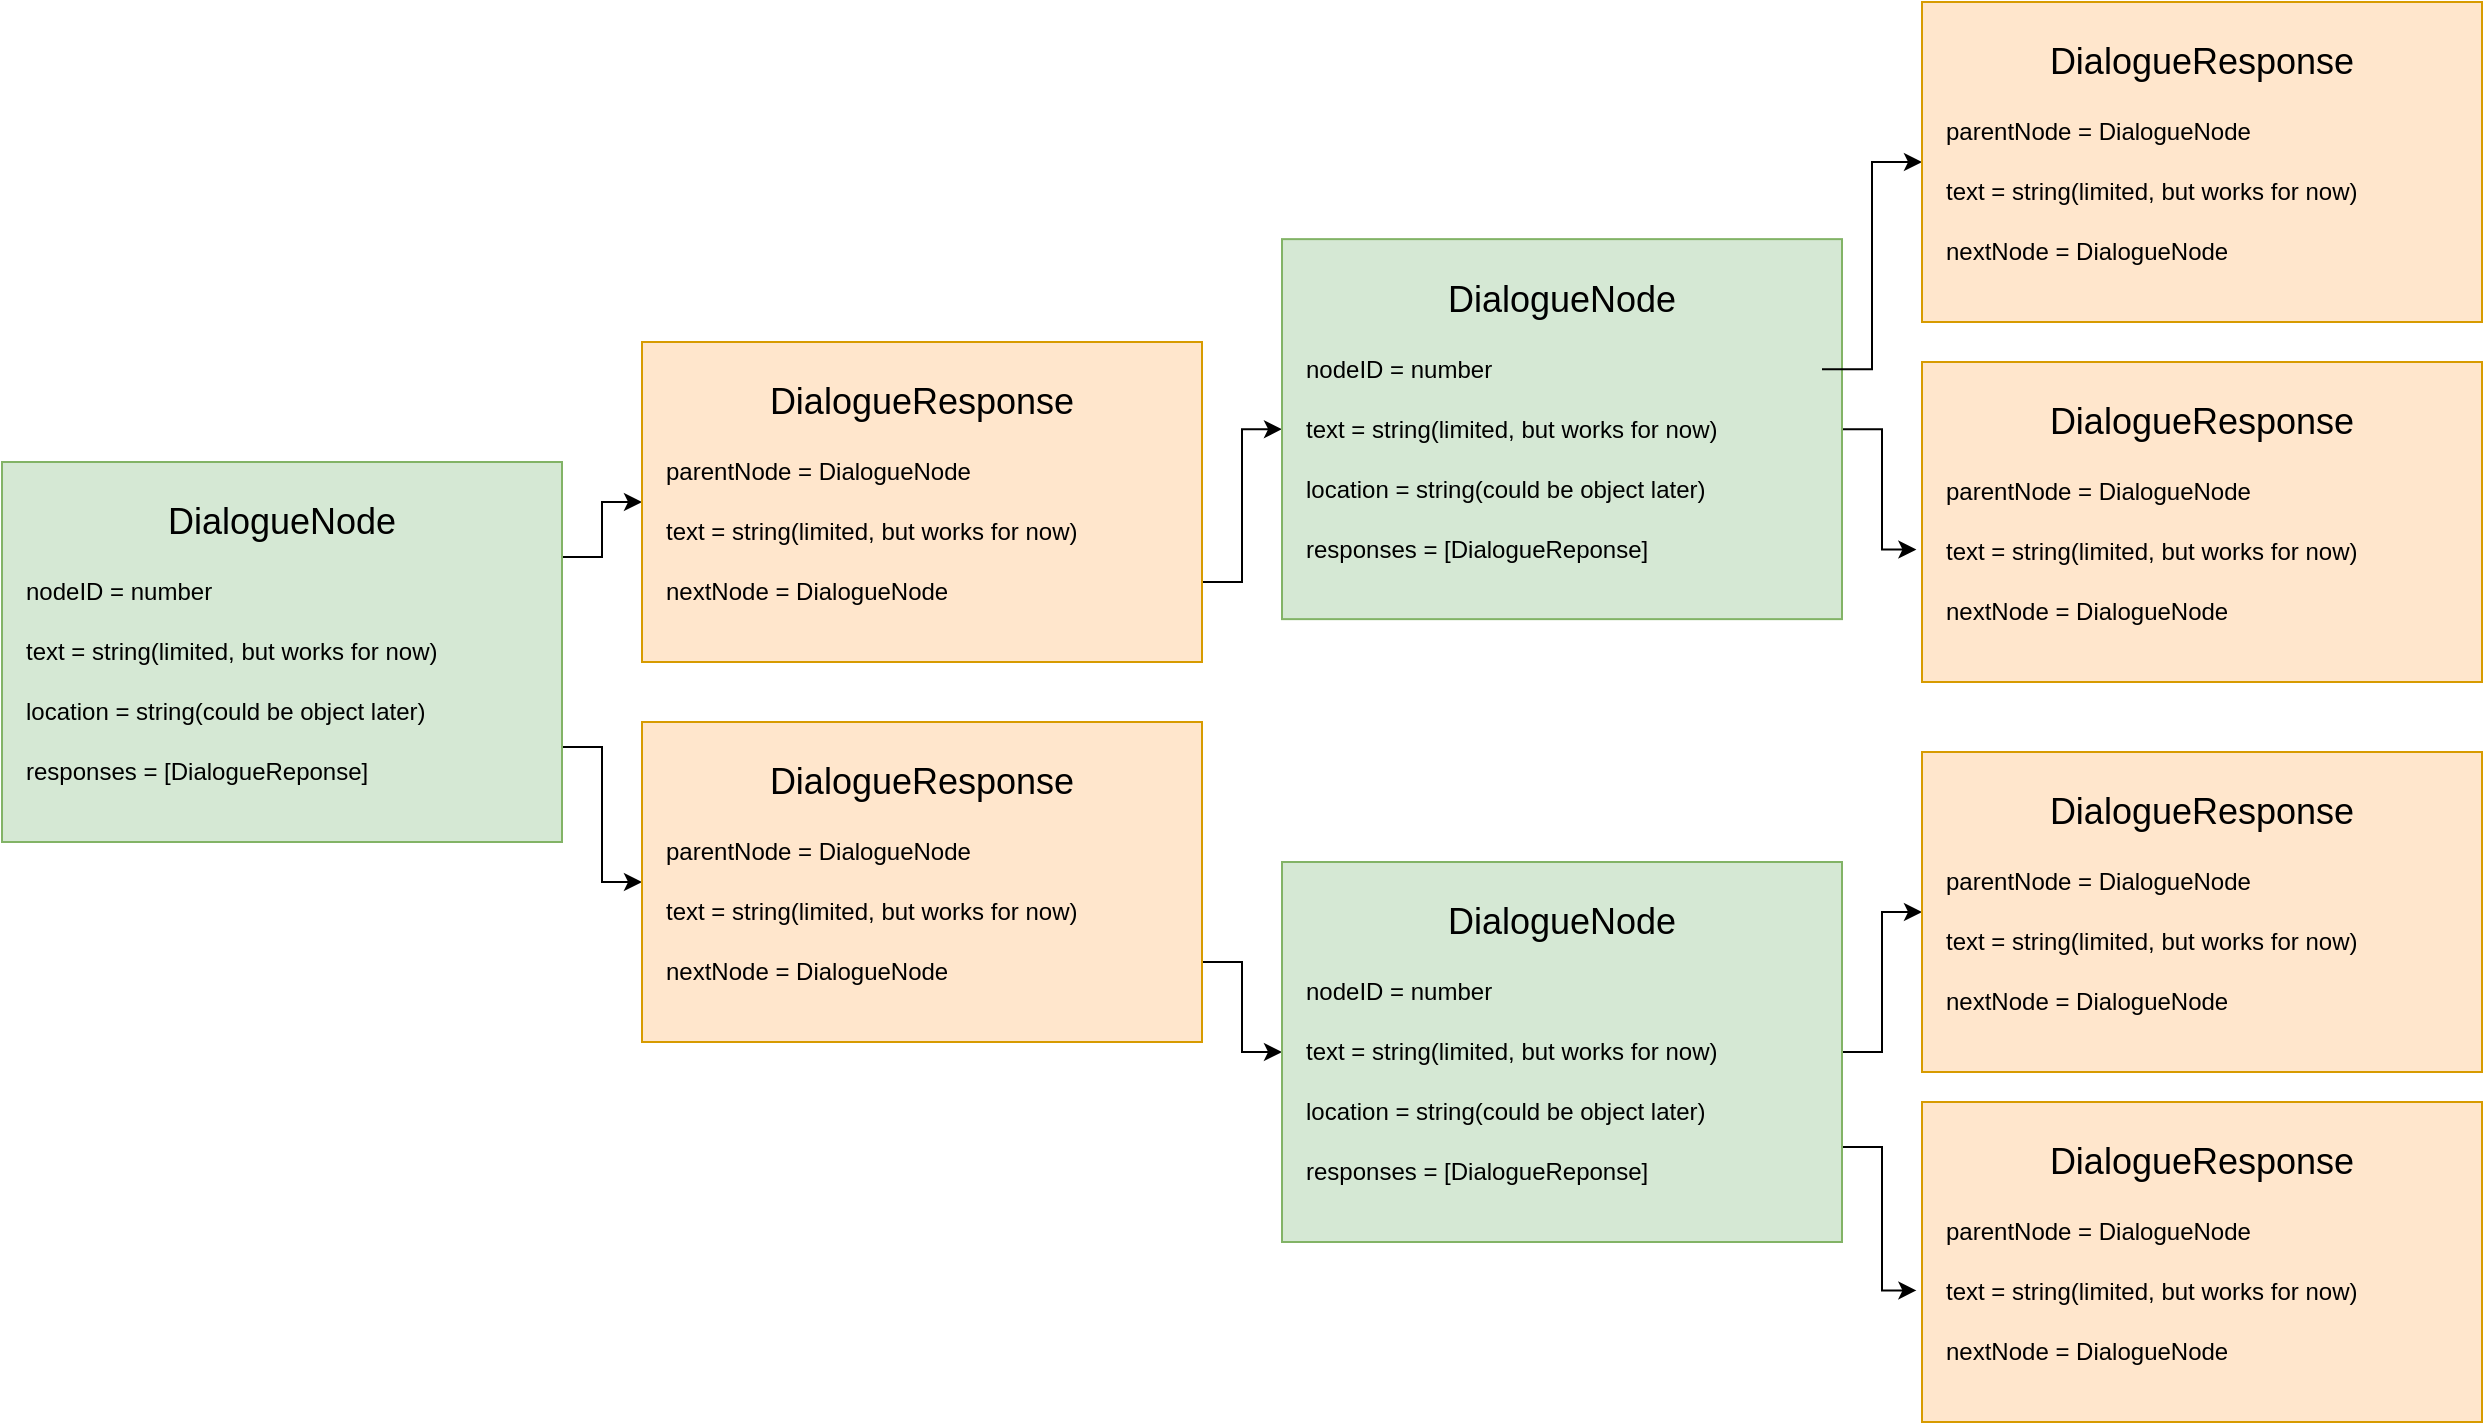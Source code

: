 <mxfile version="13.7.6" type="device"><diagram id="W5NQrxyGFf_FYRt17I2g" name="Page-1"><mxGraphModel dx="1483" dy="1883" grid="1" gridSize="10" guides="1" tooltips="1" connect="1" arrows="1" fold="1" page="1" pageScale="1" pageWidth="850" pageHeight="1100" math="0" shadow="0"><root><mxCell id="0"/><mxCell id="1" parent="0"/><mxCell id="4uCN1oNlQ4XJ1b0lsFM7-60" style="edgeStyle=orthogonalEdgeStyle;rounded=0;orthogonalLoop=1;jettySize=auto;html=1;exitX=1;exitY=0.25;exitDx=0;exitDy=0;" edge="1" parent="1" source="4uCN1oNlQ4XJ1b0lsFM7-1" target="4uCN1oNlQ4XJ1b0lsFM7-7"><mxGeometry relative="1" as="geometry"/></mxCell><mxCell id="4uCN1oNlQ4XJ1b0lsFM7-61" style="edgeStyle=orthogonalEdgeStyle;rounded=0;orthogonalLoop=1;jettySize=auto;html=1;exitX=1;exitY=0.75;exitDx=0;exitDy=0;entryX=0;entryY=0.5;entryDx=0;entryDy=0;" edge="1" parent="1" source="4uCN1oNlQ4XJ1b0lsFM7-1" target="4uCN1oNlQ4XJ1b0lsFM7-21"><mxGeometry relative="1" as="geometry"/></mxCell><mxCell id="4uCN1oNlQ4XJ1b0lsFM7-1" value="" style="rounded=0;whiteSpace=wrap;html=1;fillColor=#d5e8d4;strokeColor=#82b366;" vertex="1" parent="1"><mxGeometry x="40" y="80" width="280" height="190" as="geometry"/></mxCell><mxCell id="4uCN1oNlQ4XJ1b0lsFM7-2" value="&lt;font style=&quot;font-size: 18px&quot;&gt;DialogueNode&lt;/font&gt;" style="text;html=1;strokeColor=none;fillColor=none;align=center;verticalAlign=middle;whiteSpace=wrap;rounded=0;" vertex="1" parent="1"><mxGeometry x="50" y="90" width="260" height="40" as="geometry"/></mxCell><mxCell id="4uCN1oNlQ4XJ1b0lsFM7-3" value="nodeID = number" style="text;html=1;strokeColor=none;fillColor=none;align=left;verticalAlign=middle;whiteSpace=wrap;rounded=0;" vertex="1" parent="1"><mxGeometry x="50" y="130" width="260" height="30" as="geometry"/></mxCell><mxCell id="4uCN1oNlQ4XJ1b0lsFM7-4" value="text = string(limited, but works for now)" style="text;html=1;strokeColor=none;fillColor=none;align=left;verticalAlign=middle;whiteSpace=wrap;rounded=0;" vertex="1" parent="1"><mxGeometry x="50" y="160" width="260" height="30" as="geometry"/></mxCell><mxCell id="4uCN1oNlQ4XJ1b0lsFM7-5" value="location = string(could be object later)" style="text;html=1;strokeColor=none;fillColor=none;align=left;verticalAlign=middle;whiteSpace=wrap;rounded=0;" vertex="1" parent="1"><mxGeometry x="50" y="190" width="260" height="30" as="geometry"/></mxCell><mxCell id="4uCN1oNlQ4XJ1b0lsFM7-6" style="edgeStyle=orthogonalEdgeStyle;rounded=0;orthogonalLoop=1;jettySize=auto;html=1;exitX=0.5;exitY=1;exitDx=0;exitDy=0;" edge="1" parent="1" source="4uCN1oNlQ4XJ1b0lsFM7-1" target="4uCN1oNlQ4XJ1b0lsFM7-1"><mxGeometry relative="1" as="geometry"/></mxCell><mxCell id="4uCN1oNlQ4XJ1b0lsFM7-63" style="edgeStyle=orthogonalEdgeStyle;rounded=0;orthogonalLoop=1;jettySize=auto;html=1;exitX=1;exitY=0.75;exitDx=0;exitDy=0;entryX=0;entryY=0.5;entryDx=0;entryDy=0;" edge="1" parent="1" source="4uCN1oNlQ4XJ1b0lsFM7-7" target="4uCN1oNlQ4XJ1b0lsFM7-33"><mxGeometry relative="1" as="geometry"/></mxCell><mxCell id="4uCN1oNlQ4XJ1b0lsFM7-7" value="" style="rounded=0;whiteSpace=wrap;html=1;fillColor=#ffe6cc;strokeColor=#d79b00;" vertex="1" parent="1"><mxGeometry x="360" y="20" width="280" height="160" as="geometry"/></mxCell><mxCell id="4uCN1oNlQ4XJ1b0lsFM7-9" value="&lt;font style=&quot;font-size: 18px&quot;&gt;DialogueResponse&lt;/font&gt;" style="text;html=1;strokeColor=none;fillColor=none;align=center;verticalAlign=middle;whiteSpace=wrap;rounded=0;" vertex="1" parent="1"><mxGeometry x="370" y="30" width="260" height="40" as="geometry"/></mxCell><mxCell id="4uCN1oNlQ4XJ1b0lsFM7-11" value="parentNode = DialogueNode" style="text;html=1;strokeColor=none;fillColor=none;align=left;verticalAlign=middle;whiteSpace=wrap;rounded=0;" vertex="1" parent="1"><mxGeometry x="370" y="70" width="260" height="30" as="geometry"/></mxCell><mxCell id="4uCN1oNlQ4XJ1b0lsFM7-12" value="text = string(limited, but works for now)" style="text;html=1;strokeColor=none;fillColor=none;align=left;verticalAlign=middle;whiteSpace=wrap;rounded=0;" vertex="1" parent="1"><mxGeometry x="370" y="100" width="260" height="30" as="geometry"/></mxCell><mxCell id="4uCN1oNlQ4XJ1b0lsFM7-13" value="nextNode = DialogueNode" style="text;html=1;strokeColor=none;fillColor=none;align=left;verticalAlign=middle;whiteSpace=wrap;rounded=0;" vertex="1" parent="1"><mxGeometry x="370" y="130" width="260" height="30" as="geometry"/></mxCell><mxCell id="4uCN1oNlQ4XJ1b0lsFM7-20" value="responses = [DialogueReponse]" style="text;html=1;strokeColor=none;fillColor=none;align=left;verticalAlign=middle;whiteSpace=wrap;rounded=0;" vertex="1" parent="1"><mxGeometry x="50" y="220" width="260" height="30" as="geometry"/></mxCell><mxCell id="4uCN1oNlQ4XJ1b0lsFM7-62" style="edgeStyle=orthogonalEdgeStyle;rounded=0;orthogonalLoop=1;jettySize=auto;html=1;exitX=1;exitY=0.75;exitDx=0;exitDy=0;entryX=0;entryY=0.5;entryDx=0;entryDy=0;" edge="1" parent="1" source="4uCN1oNlQ4XJ1b0lsFM7-21" target="4uCN1oNlQ4XJ1b0lsFM7-26"><mxGeometry relative="1" as="geometry"/></mxCell><mxCell id="4uCN1oNlQ4XJ1b0lsFM7-21" value="" style="rounded=0;whiteSpace=wrap;html=1;fillColor=#ffe6cc;strokeColor=#d79b00;" vertex="1" parent="1"><mxGeometry x="360" y="210" width="280" height="160" as="geometry"/></mxCell><mxCell id="4uCN1oNlQ4XJ1b0lsFM7-22" value="&lt;font style=&quot;font-size: 18px&quot;&gt;DialogueResponse&lt;/font&gt;" style="text;html=1;strokeColor=none;fillColor=none;align=center;verticalAlign=middle;whiteSpace=wrap;rounded=0;" vertex="1" parent="1"><mxGeometry x="370" y="220" width="260" height="40" as="geometry"/></mxCell><mxCell id="4uCN1oNlQ4XJ1b0lsFM7-23" value="parentNode = DialogueNode" style="text;html=1;strokeColor=none;fillColor=none;align=left;verticalAlign=middle;whiteSpace=wrap;rounded=0;" vertex="1" parent="1"><mxGeometry x="370" y="260" width="260" height="30" as="geometry"/></mxCell><mxCell id="4uCN1oNlQ4XJ1b0lsFM7-24" value="text = string(limited, but works for now)" style="text;html=1;strokeColor=none;fillColor=none;align=left;verticalAlign=middle;whiteSpace=wrap;rounded=0;" vertex="1" parent="1"><mxGeometry x="370" y="290" width="260" height="30" as="geometry"/></mxCell><mxCell id="4uCN1oNlQ4XJ1b0lsFM7-25" value="nextNode = DialogueNode" style="text;html=1;strokeColor=none;fillColor=none;align=left;verticalAlign=middle;whiteSpace=wrap;rounded=0;" vertex="1" parent="1"><mxGeometry x="370" y="320" width="260" height="30" as="geometry"/></mxCell><mxCell id="4uCN1oNlQ4XJ1b0lsFM7-66" style="edgeStyle=orthogonalEdgeStyle;rounded=0;orthogonalLoop=1;jettySize=auto;html=1;exitX=1;exitY=0.5;exitDx=0;exitDy=0;entryX=0;entryY=0.5;entryDx=0;entryDy=0;" edge="1" parent="1" source="4uCN1oNlQ4XJ1b0lsFM7-26" target="4uCN1oNlQ4XJ1b0lsFM7-45"><mxGeometry relative="1" as="geometry"/></mxCell><mxCell id="4uCN1oNlQ4XJ1b0lsFM7-67" style="edgeStyle=orthogonalEdgeStyle;rounded=0;orthogonalLoop=1;jettySize=auto;html=1;exitX=1;exitY=0.75;exitDx=0;exitDy=0;entryX=-0.01;entryY=0.589;entryDx=0;entryDy=0;entryPerimeter=0;" edge="1" parent="1" source="4uCN1oNlQ4XJ1b0lsFM7-26" target="4uCN1oNlQ4XJ1b0lsFM7-40"><mxGeometry relative="1" as="geometry"/></mxCell><mxCell id="4uCN1oNlQ4XJ1b0lsFM7-26" value="" style="rounded=0;whiteSpace=wrap;html=1;fillColor=#d5e8d4;strokeColor=#82b366;" vertex="1" parent="1"><mxGeometry x="680" y="280" width="280" height="190" as="geometry"/></mxCell><mxCell id="4uCN1oNlQ4XJ1b0lsFM7-27" value="&lt;font style=&quot;font-size: 18px&quot;&gt;DialogueNode&lt;/font&gt;" style="text;html=1;strokeColor=none;fillColor=none;align=center;verticalAlign=middle;whiteSpace=wrap;rounded=0;" vertex="1" parent="1"><mxGeometry x="690" y="290" width="260" height="40" as="geometry"/></mxCell><mxCell id="4uCN1oNlQ4XJ1b0lsFM7-28" value="nodeID = number" style="text;html=1;strokeColor=none;fillColor=none;align=left;verticalAlign=middle;whiteSpace=wrap;rounded=0;" vertex="1" parent="1"><mxGeometry x="690" y="330" width="260" height="30" as="geometry"/></mxCell><mxCell id="4uCN1oNlQ4XJ1b0lsFM7-29" value="text = string(limited, but works for now)" style="text;html=1;strokeColor=none;fillColor=none;align=left;verticalAlign=middle;whiteSpace=wrap;rounded=0;" vertex="1" parent="1"><mxGeometry x="690" y="360" width="260" height="30" as="geometry"/></mxCell><mxCell id="4uCN1oNlQ4XJ1b0lsFM7-30" value="location = string(could be object later)" style="text;html=1;strokeColor=none;fillColor=none;align=left;verticalAlign=middle;whiteSpace=wrap;rounded=0;" vertex="1" parent="1"><mxGeometry x="690" y="390" width="260" height="30" as="geometry"/></mxCell><mxCell id="4uCN1oNlQ4XJ1b0lsFM7-31" style="edgeStyle=orthogonalEdgeStyle;rounded=0;orthogonalLoop=1;jettySize=auto;html=1;exitX=0.5;exitY=1;exitDx=0;exitDy=0;" edge="1" source="4uCN1oNlQ4XJ1b0lsFM7-26" target="4uCN1oNlQ4XJ1b0lsFM7-26" parent="1"><mxGeometry relative="1" as="geometry"/></mxCell><mxCell id="4uCN1oNlQ4XJ1b0lsFM7-32" value="responses = [DialogueReponse]" style="text;html=1;strokeColor=none;fillColor=none;align=left;verticalAlign=middle;whiteSpace=wrap;rounded=0;" vertex="1" parent="1"><mxGeometry x="690" y="420" width="260" height="30" as="geometry"/></mxCell><mxCell id="4uCN1oNlQ4XJ1b0lsFM7-64" style="edgeStyle=orthogonalEdgeStyle;rounded=0;orthogonalLoop=1;jettySize=auto;html=1;exitX=1;exitY=0.5;exitDx=0;exitDy=0;entryX=-0.01;entryY=0.586;entryDx=0;entryDy=0;entryPerimeter=0;" edge="1" parent="1" source="4uCN1oNlQ4XJ1b0lsFM7-33" target="4uCN1oNlQ4XJ1b0lsFM7-50"><mxGeometry relative="1" as="geometry"/></mxCell><mxCell id="4uCN1oNlQ4XJ1b0lsFM7-33" value="" style="rounded=0;whiteSpace=wrap;html=1;fillColor=#d5e8d4;strokeColor=#82b366;" vertex="1" parent="1"><mxGeometry x="680" y="-31.43" width="280" height="190" as="geometry"/></mxCell><mxCell id="4uCN1oNlQ4XJ1b0lsFM7-34" value="&lt;font style=&quot;font-size: 18px&quot;&gt;DialogueNode&lt;/font&gt;" style="text;html=1;strokeColor=none;fillColor=none;align=center;verticalAlign=middle;whiteSpace=wrap;rounded=0;" vertex="1" parent="1"><mxGeometry x="690" y="-21.43" width="260" height="40" as="geometry"/></mxCell><mxCell id="4uCN1oNlQ4XJ1b0lsFM7-65" style="edgeStyle=orthogonalEdgeStyle;rounded=0;orthogonalLoop=1;jettySize=auto;html=1;entryX=0;entryY=0.5;entryDx=0;entryDy=0;" edge="1" parent="1" source="4uCN1oNlQ4XJ1b0lsFM7-35" target="4uCN1oNlQ4XJ1b0lsFM7-55"><mxGeometry relative="1" as="geometry"/></mxCell><mxCell id="4uCN1oNlQ4XJ1b0lsFM7-35" value="nodeID = number" style="text;html=1;strokeColor=none;fillColor=none;align=left;verticalAlign=middle;whiteSpace=wrap;rounded=0;" vertex="1" parent="1"><mxGeometry x="690" y="18.57" width="260" height="30" as="geometry"/></mxCell><mxCell id="4uCN1oNlQ4XJ1b0lsFM7-36" value="text = string(limited, but works for now)" style="text;html=1;strokeColor=none;fillColor=none;align=left;verticalAlign=middle;whiteSpace=wrap;rounded=0;" vertex="1" parent="1"><mxGeometry x="690" y="48.57" width="260" height="30" as="geometry"/></mxCell><mxCell id="4uCN1oNlQ4XJ1b0lsFM7-37" value="location = string(could be object later)" style="text;html=1;strokeColor=none;fillColor=none;align=left;verticalAlign=middle;whiteSpace=wrap;rounded=0;" vertex="1" parent="1"><mxGeometry x="690" y="78.57" width="260" height="30" as="geometry"/></mxCell><mxCell id="4uCN1oNlQ4XJ1b0lsFM7-38" style="edgeStyle=orthogonalEdgeStyle;rounded=0;orthogonalLoop=1;jettySize=auto;html=1;exitX=0.5;exitY=1;exitDx=0;exitDy=0;" edge="1" source="4uCN1oNlQ4XJ1b0lsFM7-33" target="4uCN1oNlQ4XJ1b0lsFM7-33" parent="1"><mxGeometry relative="1" as="geometry"/></mxCell><mxCell id="4uCN1oNlQ4XJ1b0lsFM7-39" value="responses = [DialogueReponse]" style="text;html=1;strokeColor=none;fillColor=none;align=left;verticalAlign=middle;whiteSpace=wrap;rounded=0;" vertex="1" parent="1"><mxGeometry x="690" y="108.57" width="260" height="30" as="geometry"/></mxCell><mxCell id="4uCN1oNlQ4XJ1b0lsFM7-40" value="" style="rounded=0;whiteSpace=wrap;html=1;fillColor=#ffe6cc;strokeColor=#d79b00;" vertex="1" parent="1"><mxGeometry x="1000" y="400" width="280" height="160" as="geometry"/></mxCell><mxCell id="4uCN1oNlQ4XJ1b0lsFM7-41" value="&lt;font style=&quot;font-size: 18px&quot;&gt;DialogueResponse&lt;/font&gt;" style="text;html=1;strokeColor=none;fillColor=none;align=center;verticalAlign=middle;whiteSpace=wrap;rounded=0;" vertex="1" parent="1"><mxGeometry x="1010" y="410" width="260" height="40" as="geometry"/></mxCell><mxCell id="4uCN1oNlQ4XJ1b0lsFM7-42" value="parentNode = DialogueNode" style="text;html=1;strokeColor=none;fillColor=none;align=left;verticalAlign=middle;whiteSpace=wrap;rounded=0;" vertex="1" parent="1"><mxGeometry x="1010" y="450" width="260" height="30" as="geometry"/></mxCell><mxCell id="4uCN1oNlQ4XJ1b0lsFM7-43" value="text = string(limited, but works for now)" style="text;html=1;strokeColor=none;fillColor=none;align=left;verticalAlign=middle;whiteSpace=wrap;rounded=0;" vertex="1" parent="1"><mxGeometry x="1010" y="480" width="260" height="30" as="geometry"/></mxCell><mxCell id="4uCN1oNlQ4XJ1b0lsFM7-44" value="nextNode = DialogueNode" style="text;html=1;strokeColor=none;fillColor=none;align=left;verticalAlign=middle;whiteSpace=wrap;rounded=0;" vertex="1" parent="1"><mxGeometry x="1010" y="510" width="260" height="30" as="geometry"/></mxCell><mxCell id="4uCN1oNlQ4XJ1b0lsFM7-45" value="" style="rounded=0;whiteSpace=wrap;html=1;fillColor=#ffe6cc;strokeColor=#d79b00;" vertex="1" parent="1"><mxGeometry x="1000" y="225" width="280" height="160" as="geometry"/></mxCell><mxCell id="4uCN1oNlQ4XJ1b0lsFM7-46" value="&lt;font style=&quot;font-size: 18px&quot;&gt;DialogueResponse&lt;/font&gt;" style="text;html=1;strokeColor=none;fillColor=none;align=center;verticalAlign=middle;whiteSpace=wrap;rounded=0;" vertex="1" parent="1"><mxGeometry x="1010" y="235" width="260" height="40" as="geometry"/></mxCell><mxCell id="4uCN1oNlQ4XJ1b0lsFM7-47" value="parentNode = DialogueNode" style="text;html=1;strokeColor=none;fillColor=none;align=left;verticalAlign=middle;whiteSpace=wrap;rounded=0;" vertex="1" parent="1"><mxGeometry x="1010" y="275" width="260" height="30" as="geometry"/></mxCell><mxCell id="4uCN1oNlQ4XJ1b0lsFM7-48" value="text = string(limited, but works for now)" style="text;html=1;strokeColor=none;fillColor=none;align=left;verticalAlign=middle;whiteSpace=wrap;rounded=0;" vertex="1" parent="1"><mxGeometry x="1010" y="305" width="260" height="30" as="geometry"/></mxCell><mxCell id="4uCN1oNlQ4XJ1b0lsFM7-49" value="nextNode = DialogueNode" style="text;html=1;strokeColor=none;fillColor=none;align=left;verticalAlign=middle;whiteSpace=wrap;rounded=0;" vertex="1" parent="1"><mxGeometry x="1010" y="335" width="260" height="30" as="geometry"/></mxCell><mxCell id="4uCN1oNlQ4XJ1b0lsFM7-50" value="" style="rounded=0;whiteSpace=wrap;html=1;fillColor=#ffe6cc;strokeColor=#d79b00;" vertex="1" parent="1"><mxGeometry x="1000" y="30" width="280" height="160" as="geometry"/></mxCell><mxCell id="4uCN1oNlQ4XJ1b0lsFM7-51" value="&lt;font style=&quot;font-size: 18px&quot;&gt;DialogueResponse&lt;/font&gt;" style="text;html=1;strokeColor=none;fillColor=none;align=center;verticalAlign=middle;whiteSpace=wrap;rounded=0;" vertex="1" parent="1"><mxGeometry x="1010" y="40" width="260" height="40" as="geometry"/></mxCell><mxCell id="4uCN1oNlQ4XJ1b0lsFM7-52" value="parentNode = DialogueNode" style="text;html=1;strokeColor=none;fillColor=none;align=left;verticalAlign=middle;whiteSpace=wrap;rounded=0;" vertex="1" parent="1"><mxGeometry x="1010" y="80" width="260" height="30" as="geometry"/></mxCell><mxCell id="4uCN1oNlQ4XJ1b0lsFM7-53" value="text = string(limited, but works for now)" style="text;html=1;strokeColor=none;fillColor=none;align=left;verticalAlign=middle;whiteSpace=wrap;rounded=0;" vertex="1" parent="1"><mxGeometry x="1010" y="110" width="260" height="30" as="geometry"/></mxCell><mxCell id="4uCN1oNlQ4XJ1b0lsFM7-54" value="nextNode = DialogueNode" style="text;html=1;strokeColor=none;fillColor=none;align=left;verticalAlign=middle;whiteSpace=wrap;rounded=0;" vertex="1" parent="1"><mxGeometry x="1010" y="140" width="260" height="30" as="geometry"/></mxCell><mxCell id="4uCN1oNlQ4XJ1b0lsFM7-55" value="" style="rounded=0;whiteSpace=wrap;html=1;fillColor=#ffe6cc;strokeColor=#d79b00;" vertex="1" parent="1"><mxGeometry x="1000" y="-150" width="280" height="160" as="geometry"/></mxCell><mxCell id="4uCN1oNlQ4XJ1b0lsFM7-56" value="&lt;font style=&quot;font-size: 18px&quot;&gt;DialogueResponse&lt;/font&gt;" style="text;html=1;strokeColor=none;fillColor=none;align=center;verticalAlign=middle;whiteSpace=wrap;rounded=0;" vertex="1" parent="1"><mxGeometry x="1010" y="-140" width="260" height="40" as="geometry"/></mxCell><mxCell id="4uCN1oNlQ4XJ1b0lsFM7-57" value="parentNode = DialogueNode" style="text;html=1;strokeColor=none;fillColor=none;align=left;verticalAlign=middle;whiteSpace=wrap;rounded=0;" vertex="1" parent="1"><mxGeometry x="1010" y="-100" width="260" height="30" as="geometry"/></mxCell><mxCell id="4uCN1oNlQ4XJ1b0lsFM7-58" value="text = string(limited, but works for now)" style="text;html=1;strokeColor=none;fillColor=none;align=left;verticalAlign=middle;whiteSpace=wrap;rounded=0;" vertex="1" parent="1"><mxGeometry x="1010" y="-70" width="260" height="30" as="geometry"/></mxCell><mxCell id="4uCN1oNlQ4XJ1b0lsFM7-59" value="nextNode = DialogueNode" style="text;html=1;strokeColor=none;fillColor=none;align=left;verticalAlign=middle;whiteSpace=wrap;rounded=0;" vertex="1" parent="1"><mxGeometry x="1010" y="-40" width="260" height="30" as="geometry"/></mxCell></root></mxGraphModel></diagram></mxfile>